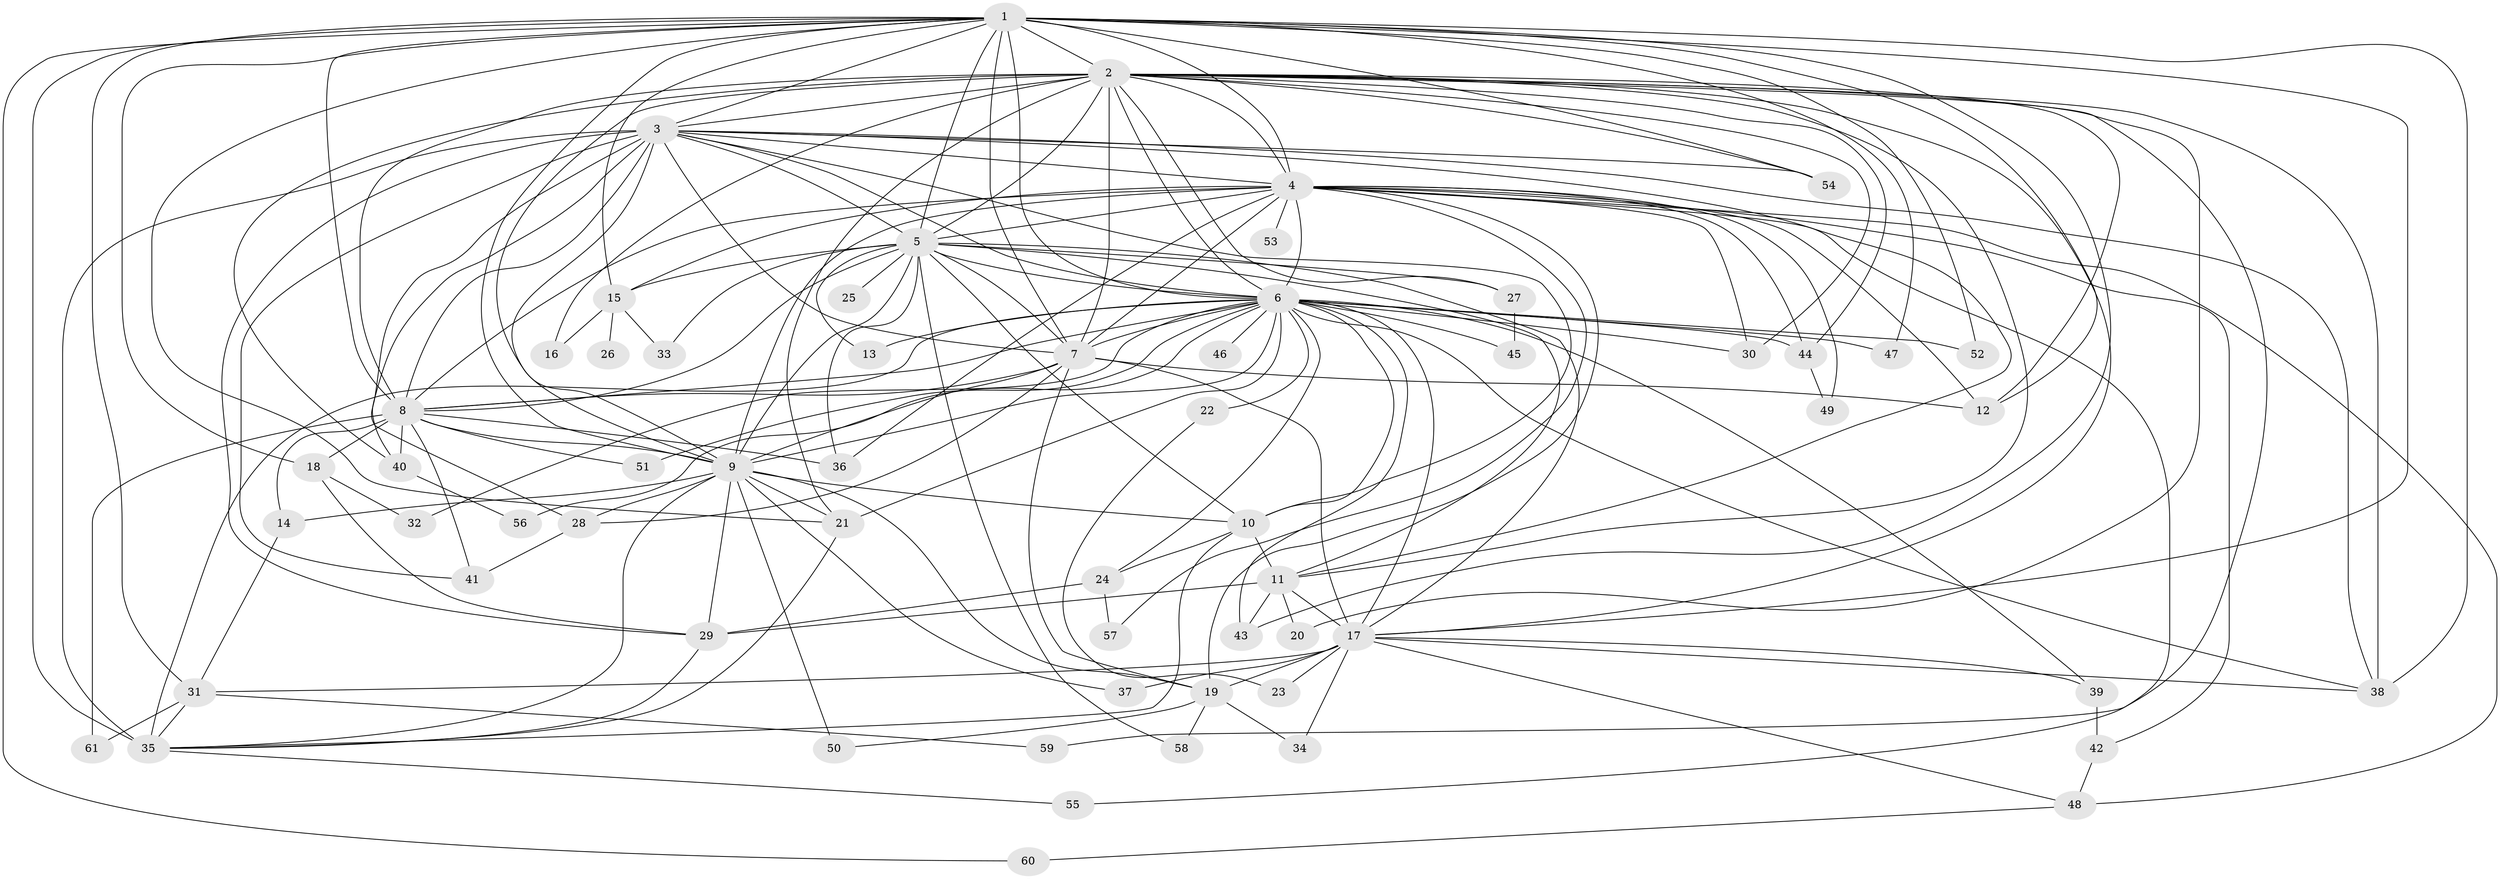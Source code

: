 // original degree distribution, {26: 0.01652892561983471, 21: 0.024793388429752067, 23: 0.008264462809917356, 36: 0.008264462809917356, 25: 0.008264462809917356, 17: 0.008264462809917356, 20: 0.008264462809917356, 6: 0.03305785123966942, 3: 0.19008264462809918, 4: 0.10743801652892562, 2: 0.5619834710743802, 7: 0.008264462809917356, 5: 0.01652892561983471}
// Generated by graph-tools (version 1.1) at 2025/49/03/04/25 22:49:28]
// undirected, 61 vertices, 172 edges
graph export_dot {
  node [color=gray90,style=filled];
  1;
  2;
  3;
  4;
  5;
  6;
  7;
  8;
  9;
  10;
  11;
  12;
  13;
  14;
  15;
  16;
  17;
  18;
  19;
  20;
  21;
  22;
  23;
  24;
  25;
  26;
  27;
  28;
  29;
  30;
  31;
  32;
  33;
  34;
  35;
  36;
  37;
  38;
  39;
  40;
  41;
  42;
  43;
  44;
  45;
  46;
  47;
  48;
  49;
  50;
  51;
  52;
  53;
  54;
  55;
  56;
  57;
  58;
  59;
  60;
  61;
  1 -- 2 [weight=3.0];
  1 -- 3 [weight=1.0];
  1 -- 4 [weight=1.0];
  1 -- 5 [weight=1.0];
  1 -- 6 [weight=1.0];
  1 -- 7 [weight=1.0];
  1 -- 8 [weight=1.0];
  1 -- 9 [weight=2.0];
  1 -- 12 [weight=1.0];
  1 -- 15 [weight=1.0];
  1 -- 17 [weight=1.0];
  1 -- 18 [weight=1.0];
  1 -- 21 [weight=1.0];
  1 -- 31 [weight=2.0];
  1 -- 35 [weight=1.0];
  1 -- 38 [weight=2.0];
  1 -- 43 [weight=1.0];
  1 -- 47 [weight=1.0];
  1 -- 52 [weight=1.0];
  1 -- 54 [weight=1.0];
  1 -- 60 [weight=1.0];
  2 -- 3 [weight=2.0];
  2 -- 4 [weight=2.0];
  2 -- 5 [weight=5.0];
  2 -- 6 [weight=2.0];
  2 -- 7 [weight=3.0];
  2 -- 8 [weight=3.0];
  2 -- 9 [weight=2.0];
  2 -- 11 [weight=1.0];
  2 -- 12 [weight=1.0];
  2 -- 16 [weight=1.0];
  2 -- 17 [weight=2.0];
  2 -- 20 [weight=1.0];
  2 -- 21 [weight=1.0];
  2 -- 27 [weight=2.0];
  2 -- 30 [weight=1.0];
  2 -- 38 [weight=2.0];
  2 -- 40 [weight=1.0];
  2 -- 44 [weight=1.0];
  2 -- 54 [weight=1.0];
  2 -- 59 [weight=1.0];
  3 -- 4 [weight=1.0];
  3 -- 5 [weight=1.0];
  3 -- 6 [weight=2.0];
  3 -- 7 [weight=2.0];
  3 -- 8 [weight=1.0];
  3 -- 9 [weight=2.0];
  3 -- 10 [weight=1.0];
  3 -- 11 [weight=1.0];
  3 -- 28 [weight=1.0];
  3 -- 29 [weight=1.0];
  3 -- 35 [weight=7.0];
  3 -- 38 [weight=1.0];
  3 -- 40 [weight=1.0];
  3 -- 41 [weight=1.0];
  3 -- 54 [weight=1.0];
  4 -- 5 [weight=2.0];
  4 -- 6 [weight=1.0];
  4 -- 7 [weight=1.0];
  4 -- 8 [weight=1.0];
  4 -- 9 [weight=1.0];
  4 -- 12 [weight=1.0];
  4 -- 15 [weight=1.0];
  4 -- 19 [weight=1.0];
  4 -- 30 [weight=1.0];
  4 -- 36 [weight=1.0];
  4 -- 42 [weight=1.0];
  4 -- 44 [weight=1.0];
  4 -- 48 [weight=1.0];
  4 -- 49 [weight=1.0];
  4 -- 53 [weight=1.0];
  4 -- 55 [weight=1.0];
  4 -- 57 [weight=1.0];
  5 -- 6 [weight=2.0];
  5 -- 7 [weight=1.0];
  5 -- 8 [weight=1.0];
  5 -- 9 [weight=2.0];
  5 -- 10 [weight=1.0];
  5 -- 11 [weight=1.0];
  5 -- 13 [weight=1.0];
  5 -- 15 [weight=2.0];
  5 -- 17 [weight=1.0];
  5 -- 25 [weight=1.0];
  5 -- 27 [weight=1.0];
  5 -- 33 [weight=1.0];
  5 -- 36 [weight=1.0];
  5 -- 58 [weight=1.0];
  6 -- 7 [weight=2.0];
  6 -- 8 [weight=1.0];
  6 -- 9 [weight=1.0];
  6 -- 10 [weight=1.0];
  6 -- 13 [weight=1.0];
  6 -- 17 [weight=3.0];
  6 -- 21 [weight=1.0];
  6 -- 22 [weight=1.0];
  6 -- 24 [weight=1.0];
  6 -- 30 [weight=1.0];
  6 -- 32 [weight=1.0];
  6 -- 35 [weight=1.0];
  6 -- 38 [weight=1.0];
  6 -- 39 [weight=1.0];
  6 -- 43 [weight=1.0];
  6 -- 44 [weight=1.0];
  6 -- 45 [weight=1.0];
  6 -- 46 [weight=1.0];
  6 -- 47 [weight=2.0];
  6 -- 51 [weight=1.0];
  6 -- 52 [weight=1.0];
  6 -- 56 [weight=1.0];
  7 -- 8 [weight=1.0];
  7 -- 9 [weight=1.0];
  7 -- 12 [weight=1.0];
  7 -- 17 [weight=10.0];
  7 -- 19 [weight=1.0];
  7 -- 28 [weight=1.0];
  8 -- 9 [weight=1.0];
  8 -- 14 [weight=1.0];
  8 -- 18 [weight=1.0];
  8 -- 36 [weight=1.0];
  8 -- 40 [weight=1.0];
  8 -- 41 [weight=1.0];
  8 -- 51 [weight=1.0];
  8 -- 61 [weight=1.0];
  9 -- 10 [weight=1.0];
  9 -- 14 [weight=1.0];
  9 -- 19 [weight=1.0];
  9 -- 21 [weight=1.0];
  9 -- 28 [weight=1.0];
  9 -- 29 [weight=1.0];
  9 -- 35 [weight=1.0];
  9 -- 37 [weight=1.0];
  9 -- 50 [weight=1.0];
  10 -- 11 [weight=1.0];
  10 -- 24 [weight=1.0];
  10 -- 35 [weight=1.0];
  11 -- 17 [weight=1.0];
  11 -- 20 [weight=1.0];
  11 -- 29 [weight=1.0];
  11 -- 43 [weight=1.0];
  14 -- 31 [weight=1.0];
  15 -- 16 [weight=1.0];
  15 -- 26 [weight=2.0];
  15 -- 33 [weight=1.0];
  17 -- 19 [weight=1.0];
  17 -- 23 [weight=1.0];
  17 -- 31 [weight=1.0];
  17 -- 34 [weight=1.0];
  17 -- 37 [weight=2.0];
  17 -- 38 [weight=1.0];
  17 -- 39 [weight=1.0];
  17 -- 48 [weight=1.0];
  18 -- 29 [weight=1.0];
  18 -- 32 [weight=1.0];
  19 -- 34 [weight=1.0];
  19 -- 50 [weight=1.0];
  19 -- 58 [weight=1.0];
  21 -- 35 [weight=1.0];
  22 -- 23 [weight=1.0];
  24 -- 29 [weight=1.0];
  24 -- 57 [weight=1.0];
  27 -- 45 [weight=1.0];
  28 -- 41 [weight=1.0];
  29 -- 35 [weight=1.0];
  31 -- 35 [weight=1.0];
  31 -- 59 [weight=1.0];
  31 -- 61 [weight=1.0];
  35 -- 55 [weight=1.0];
  39 -- 42 [weight=1.0];
  40 -- 56 [weight=1.0];
  42 -- 48 [weight=1.0];
  44 -- 49 [weight=1.0];
  48 -- 60 [weight=1.0];
}
